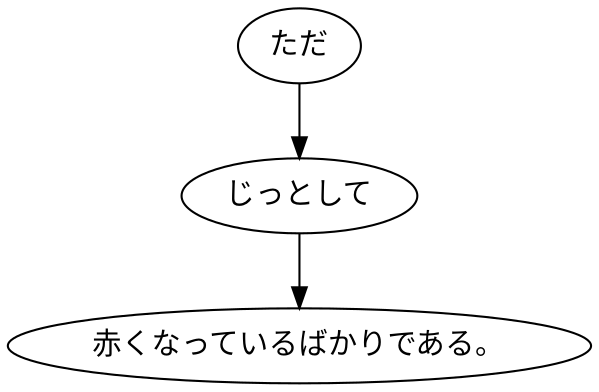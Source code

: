 digraph graph4399 {
	node0 [label="ただ"];
	node1 [label="じっとして"];
	node2 [label="赤くなっているばかりである。"];
	node0 -> node1;
	node1 -> node2;
}
